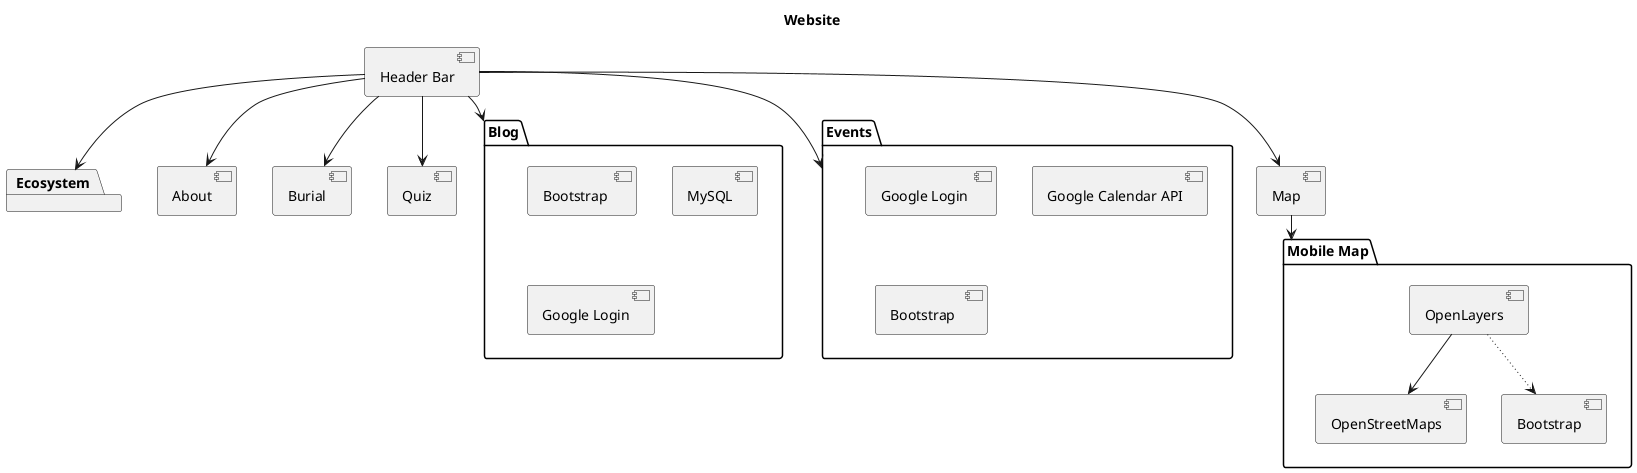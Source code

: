 @startuml

title Website

package "Mobile Map" {
  [OpenLayers]
  [OpenStreetMaps]
  [Bootstrap]
}

[About]

package "Ecosystem" {
}

[Burial]

[Quiz]

[Header Bar]

[Map]

package "Blog" {
  [Bootstrap ]
  [MySQL]
  [Google Login]
}


package "Events" {
  [Google Login ]
  [Google Calendar API]
  [Bootstrap  ]
}

[OpenLayers] --> [OpenStreetMaps]
[OpenLayers] -[dotted]-> [Bootstrap]
[Header Bar] --> [About]
[Map] --> [Mobile Map]
[Header Bar] --> [Map]
[Header Bar] --> [Burial]
[Header Bar] --> [Quiz]
[Header Bar] --> [Ecosystem]
[Header Bar] --> [Blog]
[Header Bar] --> [Events]

@enduml
